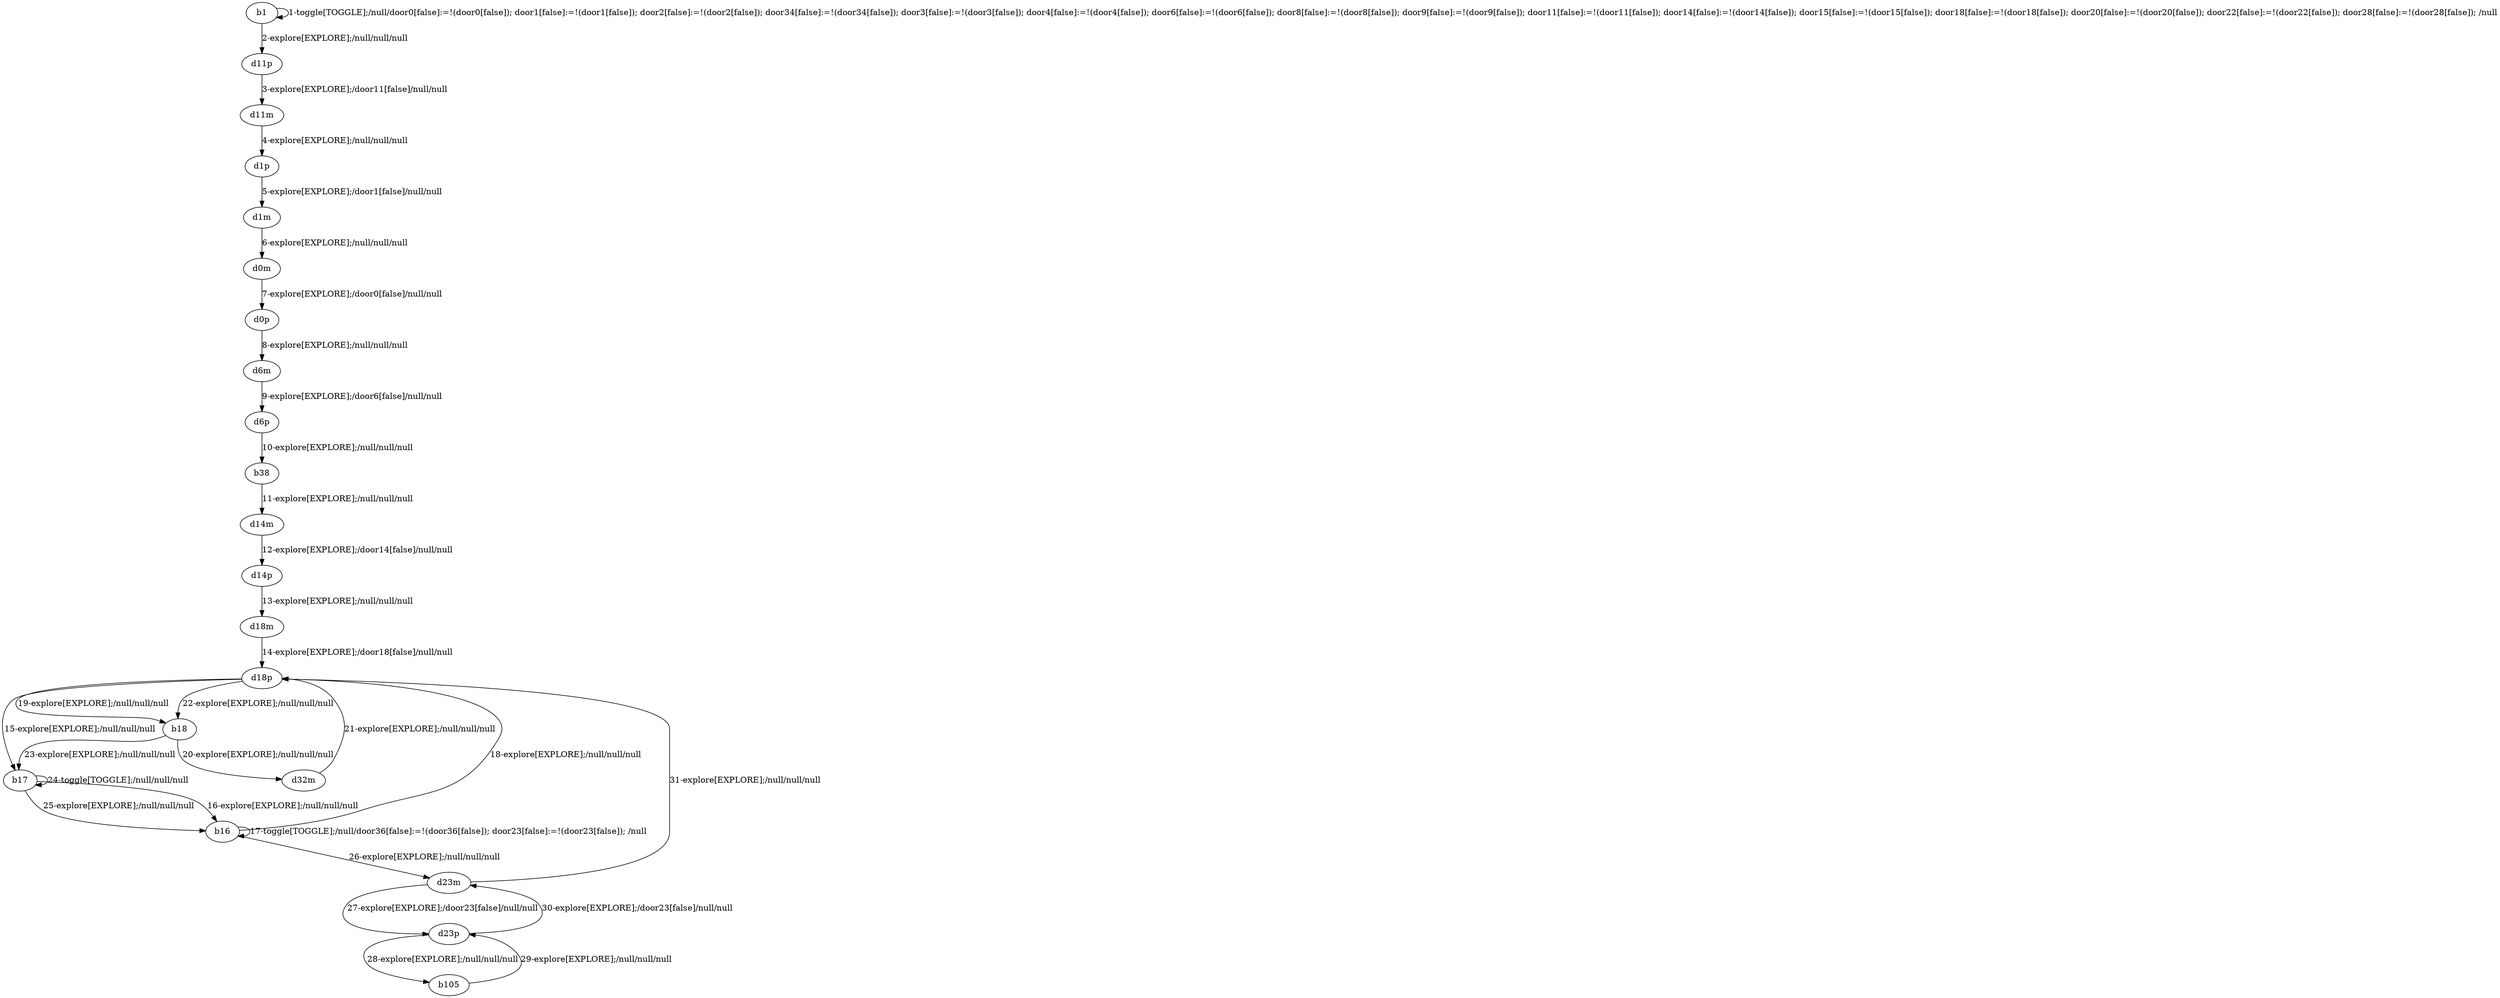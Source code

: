 # Total number of goals covered by this test: 2
# d23p --> d23m
# d23m --> d18p

digraph g {
"b1" -> "b1" [label = "1-toggle[TOGGLE];/null/door0[false]:=!(door0[false]); door1[false]:=!(door1[false]); door2[false]:=!(door2[false]); door34[false]:=!(door34[false]); door3[false]:=!(door3[false]); door4[false]:=!(door4[false]); door6[false]:=!(door6[false]); door8[false]:=!(door8[false]); door9[false]:=!(door9[false]); door11[false]:=!(door11[false]); door14[false]:=!(door14[false]); door15[false]:=!(door15[false]); door18[false]:=!(door18[false]); door20[false]:=!(door20[false]); door22[false]:=!(door22[false]); door28[false]:=!(door28[false]); /null"];
"b1" -> "d11p" [label = "2-explore[EXPLORE];/null/null/null"];
"d11p" -> "d11m" [label = "3-explore[EXPLORE];/door11[false]/null/null"];
"d11m" -> "d1p" [label = "4-explore[EXPLORE];/null/null/null"];
"d1p" -> "d1m" [label = "5-explore[EXPLORE];/door1[false]/null/null"];
"d1m" -> "d0m" [label = "6-explore[EXPLORE];/null/null/null"];
"d0m" -> "d0p" [label = "7-explore[EXPLORE];/door0[false]/null/null"];
"d0p" -> "d6m" [label = "8-explore[EXPLORE];/null/null/null"];
"d6m" -> "d6p" [label = "9-explore[EXPLORE];/door6[false]/null/null"];
"d6p" -> "b38" [label = "10-explore[EXPLORE];/null/null/null"];
"b38" -> "d14m" [label = "11-explore[EXPLORE];/null/null/null"];
"d14m" -> "d14p" [label = "12-explore[EXPLORE];/door14[false]/null/null"];
"d14p" -> "d18m" [label = "13-explore[EXPLORE];/null/null/null"];
"d18m" -> "d18p" [label = "14-explore[EXPLORE];/door18[false]/null/null"];
"d18p" -> "b17" [label = "15-explore[EXPLORE];/null/null/null"];
"b17" -> "b16" [label = "16-explore[EXPLORE];/null/null/null"];
"b16" -> "b16" [label = "17-toggle[TOGGLE];/null/door36[false]:=!(door36[false]); door23[false]:=!(door23[false]); /null"];
"b16" -> "d18p" [label = "18-explore[EXPLORE];/null/null/null"];
"d18p" -> "b18" [label = "19-explore[EXPLORE];/null/null/null"];
"b18" -> "d32m" [label = "20-explore[EXPLORE];/null/null/null"];
"d32m" -> "d18p" [label = "21-explore[EXPLORE];/null/null/null"];
"d18p" -> "b18" [label = "22-explore[EXPLORE];/null/null/null"];
"b18" -> "b17" [label = "23-explore[EXPLORE];/null/null/null"];
"b17" -> "b17" [label = "24-toggle[TOGGLE];/null/null/null"];
"b17" -> "b16" [label = "25-explore[EXPLORE];/null/null/null"];
"b16" -> "d23m" [label = "26-explore[EXPLORE];/null/null/null"];
"d23m" -> "d23p" [label = "27-explore[EXPLORE];/door23[false]/null/null"];
"d23p" -> "b105" [label = "28-explore[EXPLORE];/null/null/null"];
"b105" -> "d23p" [label = "29-explore[EXPLORE];/null/null/null"];
"d23p" -> "d23m" [label = "30-explore[EXPLORE];/door23[false]/null/null"];
"d23m" -> "d18p" [label = "31-explore[EXPLORE];/null/null/null"];
}